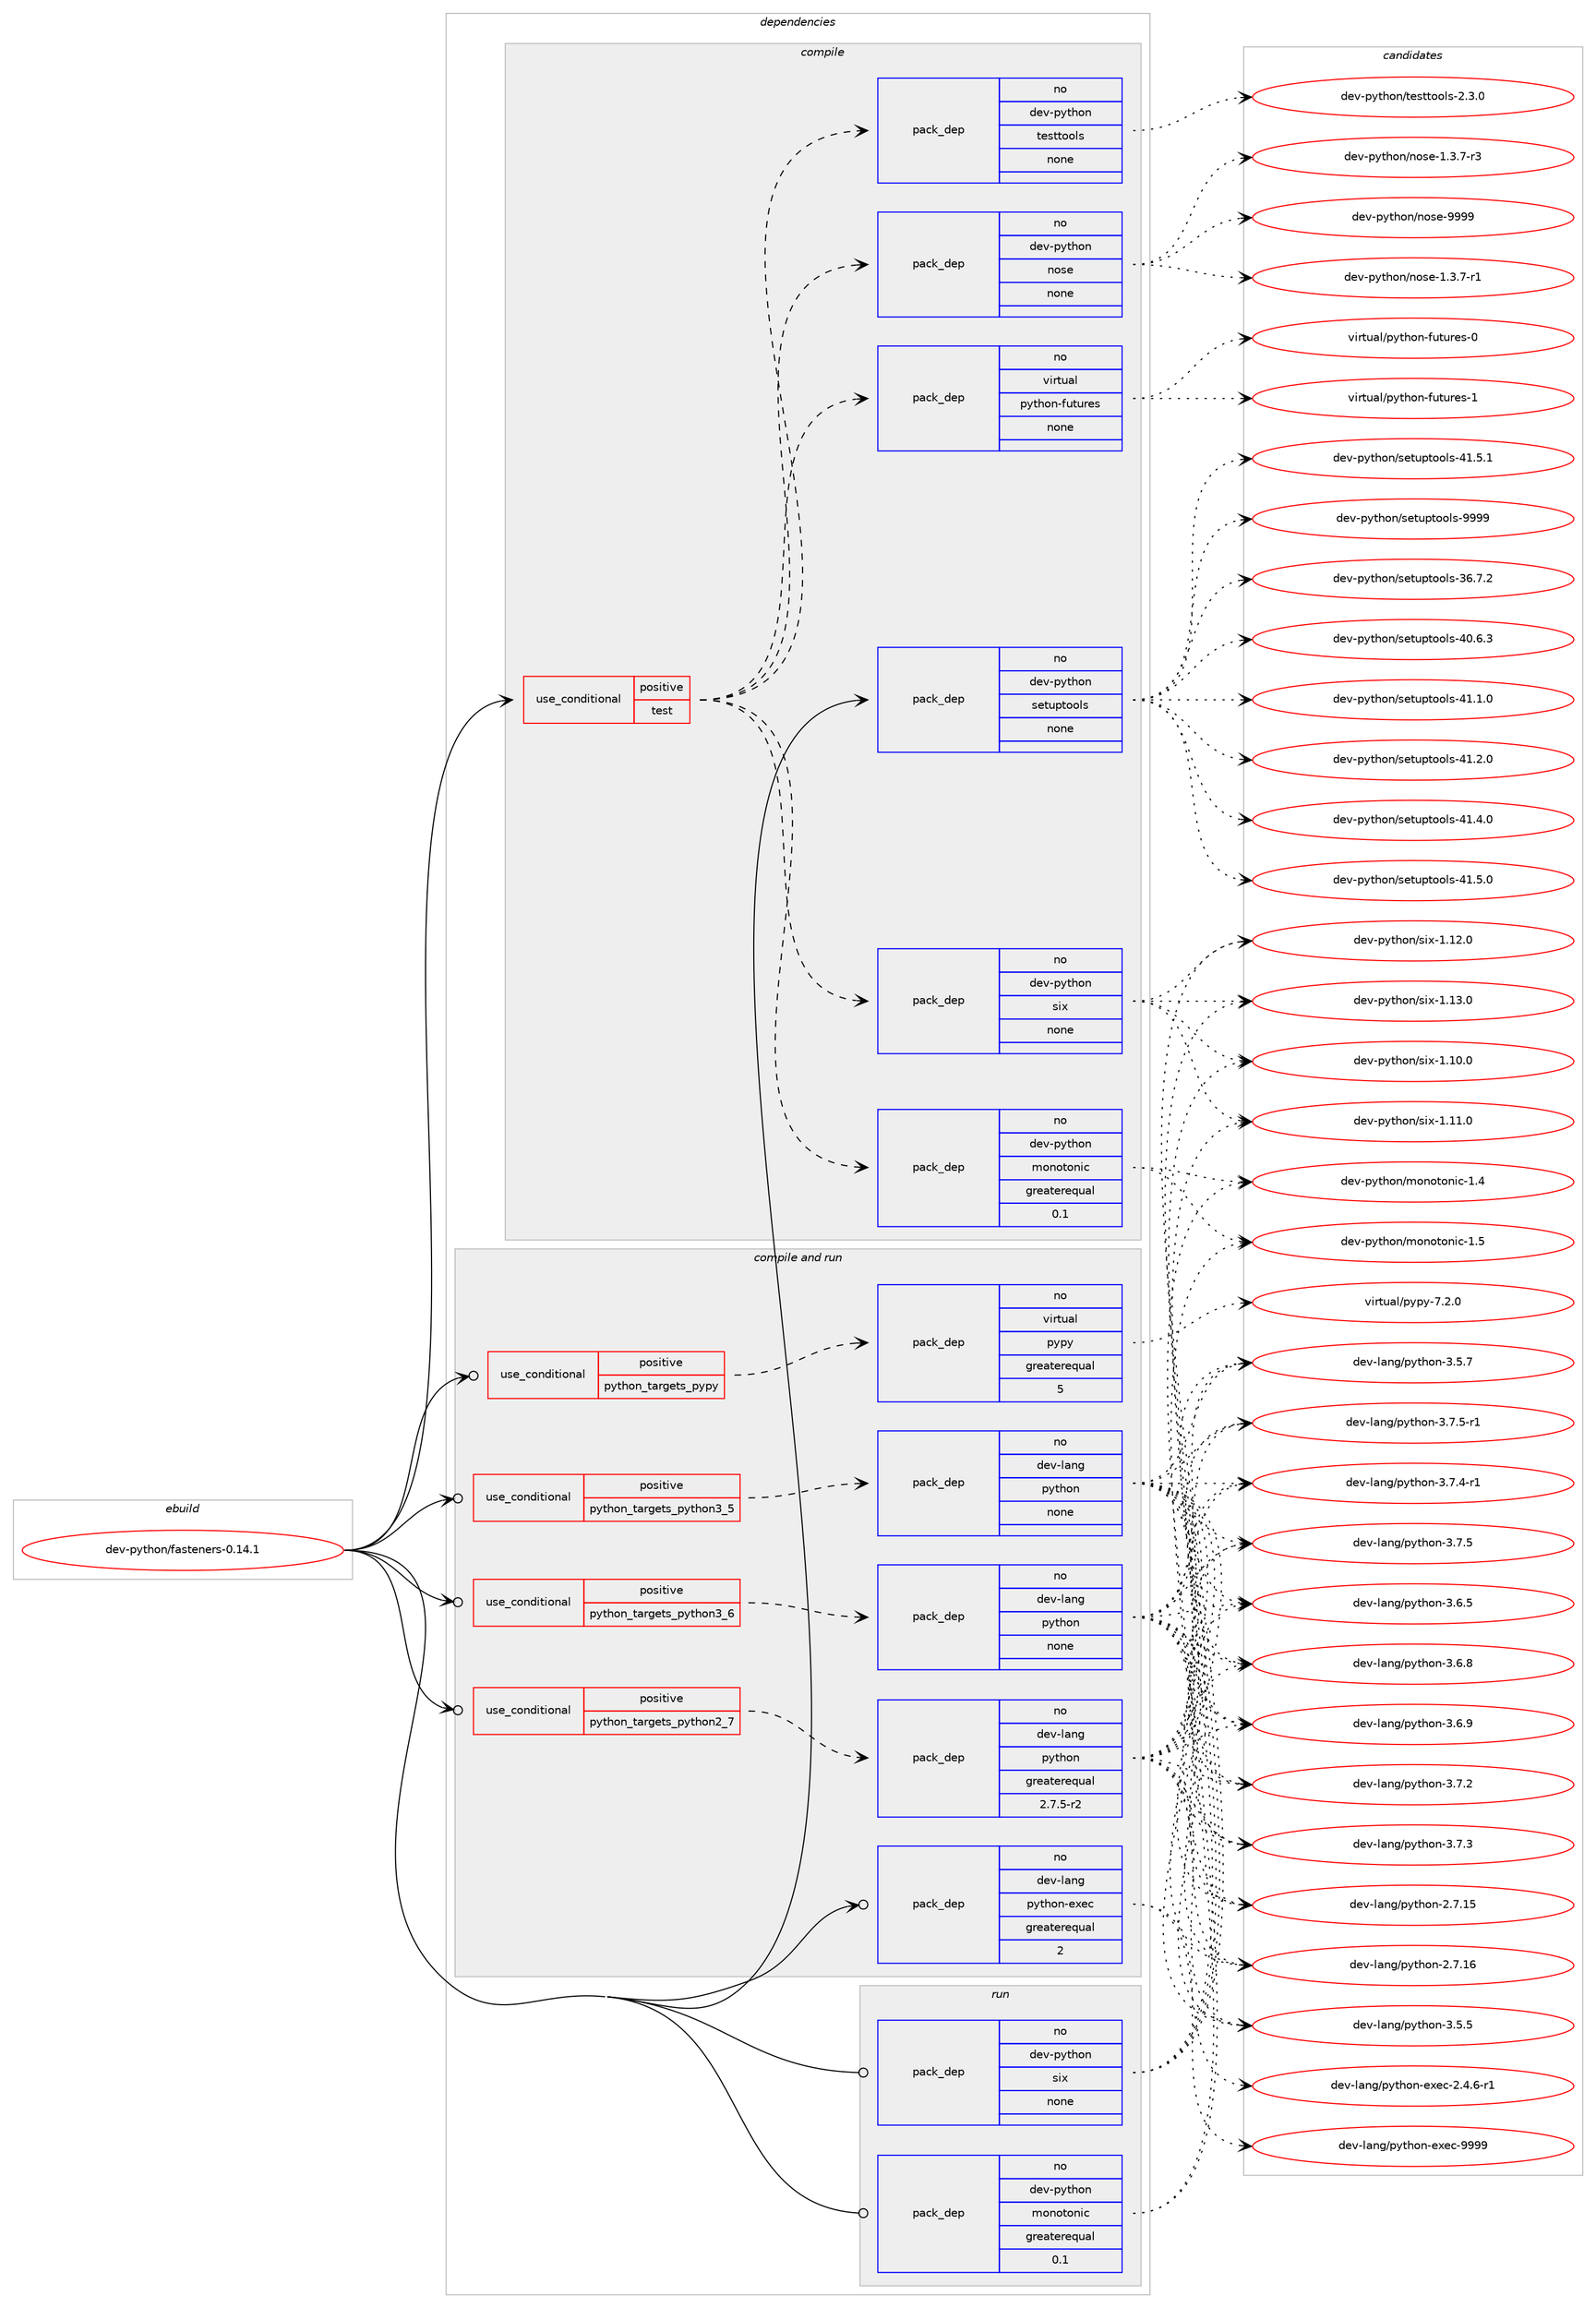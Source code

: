 digraph prolog {

# *************
# Graph options
# *************

newrank=true;
concentrate=true;
compound=true;
graph [rankdir=LR,fontname=Helvetica,fontsize=10,ranksep=1.5];#, ranksep=2.5, nodesep=0.2];
edge  [arrowhead=vee];
node  [fontname=Helvetica,fontsize=10];

# **********
# The ebuild
# **********

subgraph cluster_leftcol {
color=gray;
rank=same;
label=<<i>ebuild</i>>;
id [label="dev-python/fasteners-0.14.1", color=red, width=4, href="../dev-python/fasteners-0.14.1.svg"];
}

# ****************
# The dependencies
# ****************

subgraph cluster_midcol {
color=gray;
label=<<i>dependencies</i>>;
subgraph cluster_compile {
fillcolor="#eeeeee";
style=filled;
label=<<i>compile</i>>;
subgraph cond139163 {
dependency603921 [label=<<TABLE BORDER="0" CELLBORDER="1" CELLSPACING="0" CELLPADDING="4"><TR><TD ROWSPAN="3" CELLPADDING="10">use_conditional</TD></TR><TR><TD>positive</TD></TR><TR><TD>test</TD></TR></TABLE>>, shape=none, color=red];
subgraph pack452961 {
dependency603922 [label=<<TABLE BORDER="0" CELLBORDER="1" CELLSPACING="0" CELLPADDING="4" WIDTH="220"><TR><TD ROWSPAN="6" CELLPADDING="30">pack_dep</TD></TR><TR><TD WIDTH="110">no</TD></TR><TR><TD>dev-python</TD></TR><TR><TD>monotonic</TD></TR><TR><TD>greaterequal</TD></TR><TR><TD>0.1</TD></TR></TABLE>>, shape=none, color=blue];
}
dependency603921:e -> dependency603922:w [weight=20,style="dashed",arrowhead="vee"];
subgraph pack452962 {
dependency603923 [label=<<TABLE BORDER="0" CELLBORDER="1" CELLSPACING="0" CELLPADDING="4" WIDTH="220"><TR><TD ROWSPAN="6" CELLPADDING="30">pack_dep</TD></TR><TR><TD WIDTH="110">no</TD></TR><TR><TD>dev-python</TD></TR><TR><TD>six</TD></TR><TR><TD>none</TD></TR><TR><TD></TD></TR></TABLE>>, shape=none, color=blue];
}
dependency603921:e -> dependency603923:w [weight=20,style="dashed",arrowhead="vee"];
subgraph pack452963 {
dependency603924 [label=<<TABLE BORDER="0" CELLBORDER="1" CELLSPACING="0" CELLPADDING="4" WIDTH="220"><TR><TD ROWSPAN="6" CELLPADDING="30">pack_dep</TD></TR><TR><TD WIDTH="110">no</TD></TR><TR><TD>dev-python</TD></TR><TR><TD>nose</TD></TR><TR><TD>none</TD></TR><TR><TD></TD></TR></TABLE>>, shape=none, color=blue];
}
dependency603921:e -> dependency603924:w [weight=20,style="dashed",arrowhead="vee"];
subgraph pack452964 {
dependency603925 [label=<<TABLE BORDER="0" CELLBORDER="1" CELLSPACING="0" CELLPADDING="4" WIDTH="220"><TR><TD ROWSPAN="6" CELLPADDING="30">pack_dep</TD></TR><TR><TD WIDTH="110">no</TD></TR><TR><TD>dev-python</TD></TR><TR><TD>testtools</TD></TR><TR><TD>none</TD></TR><TR><TD></TD></TR></TABLE>>, shape=none, color=blue];
}
dependency603921:e -> dependency603925:w [weight=20,style="dashed",arrowhead="vee"];
subgraph pack452965 {
dependency603926 [label=<<TABLE BORDER="0" CELLBORDER="1" CELLSPACING="0" CELLPADDING="4" WIDTH="220"><TR><TD ROWSPAN="6" CELLPADDING="30">pack_dep</TD></TR><TR><TD WIDTH="110">no</TD></TR><TR><TD>virtual</TD></TR><TR><TD>python-futures</TD></TR><TR><TD>none</TD></TR><TR><TD></TD></TR></TABLE>>, shape=none, color=blue];
}
dependency603921:e -> dependency603926:w [weight=20,style="dashed",arrowhead="vee"];
}
id:e -> dependency603921:w [weight=20,style="solid",arrowhead="vee"];
subgraph pack452966 {
dependency603927 [label=<<TABLE BORDER="0" CELLBORDER="1" CELLSPACING="0" CELLPADDING="4" WIDTH="220"><TR><TD ROWSPAN="6" CELLPADDING="30">pack_dep</TD></TR><TR><TD WIDTH="110">no</TD></TR><TR><TD>dev-python</TD></TR><TR><TD>setuptools</TD></TR><TR><TD>none</TD></TR><TR><TD></TD></TR></TABLE>>, shape=none, color=blue];
}
id:e -> dependency603927:w [weight=20,style="solid",arrowhead="vee"];
}
subgraph cluster_compileandrun {
fillcolor="#eeeeee";
style=filled;
label=<<i>compile and run</i>>;
subgraph cond139164 {
dependency603928 [label=<<TABLE BORDER="0" CELLBORDER="1" CELLSPACING="0" CELLPADDING="4"><TR><TD ROWSPAN="3" CELLPADDING="10">use_conditional</TD></TR><TR><TD>positive</TD></TR><TR><TD>python_targets_pypy</TD></TR></TABLE>>, shape=none, color=red];
subgraph pack452967 {
dependency603929 [label=<<TABLE BORDER="0" CELLBORDER="1" CELLSPACING="0" CELLPADDING="4" WIDTH="220"><TR><TD ROWSPAN="6" CELLPADDING="30">pack_dep</TD></TR><TR><TD WIDTH="110">no</TD></TR><TR><TD>virtual</TD></TR><TR><TD>pypy</TD></TR><TR><TD>greaterequal</TD></TR><TR><TD>5</TD></TR></TABLE>>, shape=none, color=blue];
}
dependency603928:e -> dependency603929:w [weight=20,style="dashed",arrowhead="vee"];
}
id:e -> dependency603928:w [weight=20,style="solid",arrowhead="odotvee"];
subgraph cond139165 {
dependency603930 [label=<<TABLE BORDER="0" CELLBORDER="1" CELLSPACING="0" CELLPADDING="4"><TR><TD ROWSPAN="3" CELLPADDING="10">use_conditional</TD></TR><TR><TD>positive</TD></TR><TR><TD>python_targets_python2_7</TD></TR></TABLE>>, shape=none, color=red];
subgraph pack452968 {
dependency603931 [label=<<TABLE BORDER="0" CELLBORDER="1" CELLSPACING="0" CELLPADDING="4" WIDTH="220"><TR><TD ROWSPAN="6" CELLPADDING="30">pack_dep</TD></TR><TR><TD WIDTH="110">no</TD></TR><TR><TD>dev-lang</TD></TR><TR><TD>python</TD></TR><TR><TD>greaterequal</TD></TR><TR><TD>2.7.5-r2</TD></TR></TABLE>>, shape=none, color=blue];
}
dependency603930:e -> dependency603931:w [weight=20,style="dashed",arrowhead="vee"];
}
id:e -> dependency603930:w [weight=20,style="solid",arrowhead="odotvee"];
subgraph cond139166 {
dependency603932 [label=<<TABLE BORDER="0" CELLBORDER="1" CELLSPACING="0" CELLPADDING="4"><TR><TD ROWSPAN="3" CELLPADDING="10">use_conditional</TD></TR><TR><TD>positive</TD></TR><TR><TD>python_targets_python3_5</TD></TR></TABLE>>, shape=none, color=red];
subgraph pack452969 {
dependency603933 [label=<<TABLE BORDER="0" CELLBORDER="1" CELLSPACING="0" CELLPADDING="4" WIDTH="220"><TR><TD ROWSPAN="6" CELLPADDING="30">pack_dep</TD></TR><TR><TD WIDTH="110">no</TD></TR><TR><TD>dev-lang</TD></TR><TR><TD>python</TD></TR><TR><TD>none</TD></TR><TR><TD></TD></TR></TABLE>>, shape=none, color=blue];
}
dependency603932:e -> dependency603933:w [weight=20,style="dashed",arrowhead="vee"];
}
id:e -> dependency603932:w [weight=20,style="solid",arrowhead="odotvee"];
subgraph cond139167 {
dependency603934 [label=<<TABLE BORDER="0" CELLBORDER="1" CELLSPACING="0" CELLPADDING="4"><TR><TD ROWSPAN="3" CELLPADDING="10">use_conditional</TD></TR><TR><TD>positive</TD></TR><TR><TD>python_targets_python3_6</TD></TR></TABLE>>, shape=none, color=red];
subgraph pack452970 {
dependency603935 [label=<<TABLE BORDER="0" CELLBORDER="1" CELLSPACING="0" CELLPADDING="4" WIDTH="220"><TR><TD ROWSPAN="6" CELLPADDING="30">pack_dep</TD></TR><TR><TD WIDTH="110">no</TD></TR><TR><TD>dev-lang</TD></TR><TR><TD>python</TD></TR><TR><TD>none</TD></TR><TR><TD></TD></TR></TABLE>>, shape=none, color=blue];
}
dependency603934:e -> dependency603935:w [weight=20,style="dashed",arrowhead="vee"];
}
id:e -> dependency603934:w [weight=20,style="solid",arrowhead="odotvee"];
subgraph pack452971 {
dependency603936 [label=<<TABLE BORDER="0" CELLBORDER="1" CELLSPACING="0" CELLPADDING="4" WIDTH="220"><TR><TD ROWSPAN="6" CELLPADDING="30">pack_dep</TD></TR><TR><TD WIDTH="110">no</TD></TR><TR><TD>dev-lang</TD></TR><TR><TD>python-exec</TD></TR><TR><TD>greaterequal</TD></TR><TR><TD>2</TD></TR></TABLE>>, shape=none, color=blue];
}
id:e -> dependency603936:w [weight=20,style="solid",arrowhead="odotvee"];
}
subgraph cluster_run {
fillcolor="#eeeeee";
style=filled;
label=<<i>run</i>>;
subgraph pack452972 {
dependency603937 [label=<<TABLE BORDER="0" CELLBORDER="1" CELLSPACING="0" CELLPADDING="4" WIDTH="220"><TR><TD ROWSPAN="6" CELLPADDING="30">pack_dep</TD></TR><TR><TD WIDTH="110">no</TD></TR><TR><TD>dev-python</TD></TR><TR><TD>monotonic</TD></TR><TR><TD>greaterequal</TD></TR><TR><TD>0.1</TD></TR></TABLE>>, shape=none, color=blue];
}
id:e -> dependency603937:w [weight=20,style="solid",arrowhead="odot"];
subgraph pack452973 {
dependency603938 [label=<<TABLE BORDER="0" CELLBORDER="1" CELLSPACING="0" CELLPADDING="4" WIDTH="220"><TR><TD ROWSPAN="6" CELLPADDING="30">pack_dep</TD></TR><TR><TD WIDTH="110">no</TD></TR><TR><TD>dev-python</TD></TR><TR><TD>six</TD></TR><TR><TD>none</TD></TR><TR><TD></TD></TR></TABLE>>, shape=none, color=blue];
}
id:e -> dependency603938:w [weight=20,style="solid",arrowhead="odot"];
}
}

# **************
# The candidates
# **************

subgraph cluster_choices {
rank=same;
color=gray;
label=<<i>candidates</i>>;

subgraph choice452961 {
color=black;
nodesep=1;
choice10010111845112121116104111110471091111101111161111101059945494652 [label="dev-python/monotonic-1.4", color=red, width=4,href="../dev-python/monotonic-1.4.svg"];
choice10010111845112121116104111110471091111101111161111101059945494653 [label="dev-python/monotonic-1.5", color=red, width=4,href="../dev-python/monotonic-1.5.svg"];
dependency603922:e -> choice10010111845112121116104111110471091111101111161111101059945494652:w [style=dotted,weight="100"];
dependency603922:e -> choice10010111845112121116104111110471091111101111161111101059945494653:w [style=dotted,weight="100"];
}
subgraph choice452962 {
color=black;
nodesep=1;
choice100101118451121211161041111104711510512045494649484648 [label="dev-python/six-1.10.0", color=red, width=4,href="../dev-python/six-1.10.0.svg"];
choice100101118451121211161041111104711510512045494649494648 [label="dev-python/six-1.11.0", color=red, width=4,href="../dev-python/six-1.11.0.svg"];
choice100101118451121211161041111104711510512045494649504648 [label="dev-python/six-1.12.0", color=red, width=4,href="../dev-python/six-1.12.0.svg"];
choice100101118451121211161041111104711510512045494649514648 [label="dev-python/six-1.13.0", color=red, width=4,href="../dev-python/six-1.13.0.svg"];
dependency603923:e -> choice100101118451121211161041111104711510512045494649484648:w [style=dotted,weight="100"];
dependency603923:e -> choice100101118451121211161041111104711510512045494649494648:w [style=dotted,weight="100"];
dependency603923:e -> choice100101118451121211161041111104711510512045494649504648:w [style=dotted,weight="100"];
dependency603923:e -> choice100101118451121211161041111104711510512045494649514648:w [style=dotted,weight="100"];
}
subgraph choice452963 {
color=black;
nodesep=1;
choice10010111845112121116104111110471101111151014549465146554511449 [label="dev-python/nose-1.3.7-r1", color=red, width=4,href="../dev-python/nose-1.3.7-r1.svg"];
choice10010111845112121116104111110471101111151014549465146554511451 [label="dev-python/nose-1.3.7-r3", color=red, width=4,href="../dev-python/nose-1.3.7-r3.svg"];
choice10010111845112121116104111110471101111151014557575757 [label="dev-python/nose-9999", color=red, width=4,href="../dev-python/nose-9999.svg"];
dependency603924:e -> choice10010111845112121116104111110471101111151014549465146554511449:w [style=dotted,weight="100"];
dependency603924:e -> choice10010111845112121116104111110471101111151014549465146554511451:w [style=dotted,weight="100"];
dependency603924:e -> choice10010111845112121116104111110471101111151014557575757:w [style=dotted,weight="100"];
}
subgraph choice452964 {
color=black;
nodesep=1;
choice1001011184511212111610411111047116101115116116111111108115455046514648 [label="dev-python/testtools-2.3.0", color=red, width=4,href="../dev-python/testtools-2.3.0.svg"];
dependency603925:e -> choice1001011184511212111610411111047116101115116116111111108115455046514648:w [style=dotted,weight="100"];
}
subgraph choice452965 {
color=black;
nodesep=1;
choice1181051141161179710847112121116104111110451021171161171141011154548 [label="virtual/python-futures-0", color=red, width=4,href="../virtual/python-futures-0.svg"];
choice1181051141161179710847112121116104111110451021171161171141011154549 [label="virtual/python-futures-1", color=red, width=4,href="../virtual/python-futures-1.svg"];
dependency603926:e -> choice1181051141161179710847112121116104111110451021171161171141011154548:w [style=dotted,weight="100"];
dependency603926:e -> choice1181051141161179710847112121116104111110451021171161171141011154549:w [style=dotted,weight="100"];
}
subgraph choice452966 {
color=black;
nodesep=1;
choice100101118451121211161041111104711510111611711211611111110811545515446554650 [label="dev-python/setuptools-36.7.2", color=red, width=4,href="../dev-python/setuptools-36.7.2.svg"];
choice100101118451121211161041111104711510111611711211611111110811545524846544651 [label="dev-python/setuptools-40.6.3", color=red, width=4,href="../dev-python/setuptools-40.6.3.svg"];
choice100101118451121211161041111104711510111611711211611111110811545524946494648 [label="dev-python/setuptools-41.1.0", color=red, width=4,href="../dev-python/setuptools-41.1.0.svg"];
choice100101118451121211161041111104711510111611711211611111110811545524946504648 [label="dev-python/setuptools-41.2.0", color=red, width=4,href="../dev-python/setuptools-41.2.0.svg"];
choice100101118451121211161041111104711510111611711211611111110811545524946524648 [label="dev-python/setuptools-41.4.0", color=red, width=4,href="../dev-python/setuptools-41.4.0.svg"];
choice100101118451121211161041111104711510111611711211611111110811545524946534648 [label="dev-python/setuptools-41.5.0", color=red, width=4,href="../dev-python/setuptools-41.5.0.svg"];
choice100101118451121211161041111104711510111611711211611111110811545524946534649 [label="dev-python/setuptools-41.5.1", color=red, width=4,href="../dev-python/setuptools-41.5.1.svg"];
choice10010111845112121116104111110471151011161171121161111111081154557575757 [label="dev-python/setuptools-9999", color=red, width=4,href="../dev-python/setuptools-9999.svg"];
dependency603927:e -> choice100101118451121211161041111104711510111611711211611111110811545515446554650:w [style=dotted,weight="100"];
dependency603927:e -> choice100101118451121211161041111104711510111611711211611111110811545524846544651:w [style=dotted,weight="100"];
dependency603927:e -> choice100101118451121211161041111104711510111611711211611111110811545524946494648:w [style=dotted,weight="100"];
dependency603927:e -> choice100101118451121211161041111104711510111611711211611111110811545524946504648:w [style=dotted,weight="100"];
dependency603927:e -> choice100101118451121211161041111104711510111611711211611111110811545524946524648:w [style=dotted,weight="100"];
dependency603927:e -> choice100101118451121211161041111104711510111611711211611111110811545524946534648:w [style=dotted,weight="100"];
dependency603927:e -> choice100101118451121211161041111104711510111611711211611111110811545524946534649:w [style=dotted,weight="100"];
dependency603927:e -> choice10010111845112121116104111110471151011161171121161111111081154557575757:w [style=dotted,weight="100"];
}
subgraph choice452967 {
color=black;
nodesep=1;
choice1181051141161179710847112121112121455546504648 [label="virtual/pypy-7.2.0", color=red, width=4,href="../virtual/pypy-7.2.0.svg"];
dependency603929:e -> choice1181051141161179710847112121112121455546504648:w [style=dotted,weight="100"];
}
subgraph choice452968 {
color=black;
nodesep=1;
choice10010111845108971101034711212111610411111045504655464953 [label="dev-lang/python-2.7.15", color=red, width=4,href="../dev-lang/python-2.7.15.svg"];
choice10010111845108971101034711212111610411111045504655464954 [label="dev-lang/python-2.7.16", color=red, width=4,href="../dev-lang/python-2.7.16.svg"];
choice100101118451089711010347112121116104111110455146534653 [label="dev-lang/python-3.5.5", color=red, width=4,href="../dev-lang/python-3.5.5.svg"];
choice100101118451089711010347112121116104111110455146534655 [label="dev-lang/python-3.5.7", color=red, width=4,href="../dev-lang/python-3.5.7.svg"];
choice100101118451089711010347112121116104111110455146544653 [label="dev-lang/python-3.6.5", color=red, width=4,href="../dev-lang/python-3.6.5.svg"];
choice100101118451089711010347112121116104111110455146544656 [label="dev-lang/python-3.6.8", color=red, width=4,href="../dev-lang/python-3.6.8.svg"];
choice100101118451089711010347112121116104111110455146544657 [label="dev-lang/python-3.6.9", color=red, width=4,href="../dev-lang/python-3.6.9.svg"];
choice100101118451089711010347112121116104111110455146554650 [label="dev-lang/python-3.7.2", color=red, width=4,href="../dev-lang/python-3.7.2.svg"];
choice100101118451089711010347112121116104111110455146554651 [label="dev-lang/python-3.7.3", color=red, width=4,href="../dev-lang/python-3.7.3.svg"];
choice1001011184510897110103471121211161041111104551465546524511449 [label="dev-lang/python-3.7.4-r1", color=red, width=4,href="../dev-lang/python-3.7.4-r1.svg"];
choice100101118451089711010347112121116104111110455146554653 [label="dev-lang/python-3.7.5", color=red, width=4,href="../dev-lang/python-3.7.5.svg"];
choice1001011184510897110103471121211161041111104551465546534511449 [label="dev-lang/python-3.7.5-r1", color=red, width=4,href="../dev-lang/python-3.7.5-r1.svg"];
dependency603931:e -> choice10010111845108971101034711212111610411111045504655464953:w [style=dotted,weight="100"];
dependency603931:e -> choice10010111845108971101034711212111610411111045504655464954:w [style=dotted,weight="100"];
dependency603931:e -> choice100101118451089711010347112121116104111110455146534653:w [style=dotted,weight="100"];
dependency603931:e -> choice100101118451089711010347112121116104111110455146534655:w [style=dotted,weight="100"];
dependency603931:e -> choice100101118451089711010347112121116104111110455146544653:w [style=dotted,weight="100"];
dependency603931:e -> choice100101118451089711010347112121116104111110455146544656:w [style=dotted,weight="100"];
dependency603931:e -> choice100101118451089711010347112121116104111110455146544657:w [style=dotted,weight="100"];
dependency603931:e -> choice100101118451089711010347112121116104111110455146554650:w [style=dotted,weight="100"];
dependency603931:e -> choice100101118451089711010347112121116104111110455146554651:w [style=dotted,weight="100"];
dependency603931:e -> choice1001011184510897110103471121211161041111104551465546524511449:w [style=dotted,weight="100"];
dependency603931:e -> choice100101118451089711010347112121116104111110455146554653:w [style=dotted,weight="100"];
dependency603931:e -> choice1001011184510897110103471121211161041111104551465546534511449:w [style=dotted,weight="100"];
}
subgraph choice452969 {
color=black;
nodesep=1;
choice10010111845108971101034711212111610411111045504655464953 [label="dev-lang/python-2.7.15", color=red, width=4,href="../dev-lang/python-2.7.15.svg"];
choice10010111845108971101034711212111610411111045504655464954 [label="dev-lang/python-2.7.16", color=red, width=4,href="../dev-lang/python-2.7.16.svg"];
choice100101118451089711010347112121116104111110455146534653 [label="dev-lang/python-3.5.5", color=red, width=4,href="../dev-lang/python-3.5.5.svg"];
choice100101118451089711010347112121116104111110455146534655 [label="dev-lang/python-3.5.7", color=red, width=4,href="../dev-lang/python-3.5.7.svg"];
choice100101118451089711010347112121116104111110455146544653 [label="dev-lang/python-3.6.5", color=red, width=4,href="../dev-lang/python-3.6.5.svg"];
choice100101118451089711010347112121116104111110455146544656 [label="dev-lang/python-3.6.8", color=red, width=4,href="../dev-lang/python-3.6.8.svg"];
choice100101118451089711010347112121116104111110455146544657 [label="dev-lang/python-3.6.9", color=red, width=4,href="../dev-lang/python-3.6.9.svg"];
choice100101118451089711010347112121116104111110455146554650 [label="dev-lang/python-3.7.2", color=red, width=4,href="../dev-lang/python-3.7.2.svg"];
choice100101118451089711010347112121116104111110455146554651 [label="dev-lang/python-3.7.3", color=red, width=4,href="../dev-lang/python-3.7.3.svg"];
choice1001011184510897110103471121211161041111104551465546524511449 [label="dev-lang/python-3.7.4-r1", color=red, width=4,href="../dev-lang/python-3.7.4-r1.svg"];
choice100101118451089711010347112121116104111110455146554653 [label="dev-lang/python-3.7.5", color=red, width=4,href="../dev-lang/python-3.7.5.svg"];
choice1001011184510897110103471121211161041111104551465546534511449 [label="dev-lang/python-3.7.5-r1", color=red, width=4,href="../dev-lang/python-3.7.5-r1.svg"];
dependency603933:e -> choice10010111845108971101034711212111610411111045504655464953:w [style=dotted,weight="100"];
dependency603933:e -> choice10010111845108971101034711212111610411111045504655464954:w [style=dotted,weight="100"];
dependency603933:e -> choice100101118451089711010347112121116104111110455146534653:w [style=dotted,weight="100"];
dependency603933:e -> choice100101118451089711010347112121116104111110455146534655:w [style=dotted,weight="100"];
dependency603933:e -> choice100101118451089711010347112121116104111110455146544653:w [style=dotted,weight="100"];
dependency603933:e -> choice100101118451089711010347112121116104111110455146544656:w [style=dotted,weight="100"];
dependency603933:e -> choice100101118451089711010347112121116104111110455146544657:w [style=dotted,weight="100"];
dependency603933:e -> choice100101118451089711010347112121116104111110455146554650:w [style=dotted,weight="100"];
dependency603933:e -> choice100101118451089711010347112121116104111110455146554651:w [style=dotted,weight="100"];
dependency603933:e -> choice1001011184510897110103471121211161041111104551465546524511449:w [style=dotted,weight="100"];
dependency603933:e -> choice100101118451089711010347112121116104111110455146554653:w [style=dotted,weight="100"];
dependency603933:e -> choice1001011184510897110103471121211161041111104551465546534511449:w [style=dotted,weight="100"];
}
subgraph choice452970 {
color=black;
nodesep=1;
choice10010111845108971101034711212111610411111045504655464953 [label="dev-lang/python-2.7.15", color=red, width=4,href="../dev-lang/python-2.7.15.svg"];
choice10010111845108971101034711212111610411111045504655464954 [label="dev-lang/python-2.7.16", color=red, width=4,href="../dev-lang/python-2.7.16.svg"];
choice100101118451089711010347112121116104111110455146534653 [label="dev-lang/python-3.5.5", color=red, width=4,href="../dev-lang/python-3.5.5.svg"];
choice100101118451089711010347112121116104111110455146534655 [label="dev-lang/python-3.5.7", color=red, width=4,href="../dev-lang/python-3.5.7.svg"];
choice100101118451089711010347112121116104111110455146544653 [label="dev-lang/python-3.6.5", color=red, width=4,href="../dev-lang/python-3.6.5.svg"];
choice100101118451089711010347112121116104111110455146544656 [label="dev-lang/python-3.6.8", color=red, width=4,href="../dev-lang/python-3.6.8.svg"];
choice100101118451089711010347112121116104111110455146544657 [label="dev-lang/python-3.6.9", color=red, width=4,href="../dev-lang/python-3.6.9.svg"];
choice100101118451089711010347112121116104111110455146554650 [label="dev-lang/python-3.7.2", color=red, width=4,href="../dev-lang/python-3.7.2.svg"];
choice100101118451089711010347112121116104111110455146554651 [label="dev-lang/python-3.7.3", color=red, width=4,href="../dev-lang/python-3.7.3.svg"];
choice1001011184510897110103471121211161041111104551465546524511449 [label="dev-lang/python-3.7.4-r1", color=red, width=4,href="../dev-lang/python-3.7.4-r1.svg"];
choice100101118451089711010347112121116104111110455146554653 [label="dev-lang/python-3.7.5", color=red, width=4,href="../dev-lang/python-3.7.5.svg"];
choice1001011184510897110103471121211161041111104551465546534511449 [label="dev-lang/python-3.7.5-r1", color=red, width=4,href="../dev-lang/python-3.7.5-r1.svg"];
dependency603935:e -> choice10010111845108971101034711212111610411111045504655464953:w [style=dotted,weight="100"];
dependency603935:e -> choice10010111845108971101034711212111610411111045504655464954:w [style=dotted,weight="100"];
dependency603935:e -> choice100101118451089711010347112121116104111110455146534653:w [style=dotted,weight="100"];
dependency603935:e -> choice100101118451089711010347112121116104111110455146534655:w [style=dotted,weight="100"];
dependency603935:e -> choice100101118451089711010347112121116104111110455146544653:w [style=dotted,weight="100"];
dependency603935:e -> choice100101118451089711010347112121116104111110455146544656:w [style=dotted,weight="100"];
dependency603935:e -> choice100101118451089711010347112121116104111110455146544657:w [style=dotted,weight="100"];
dependency603935:e -> choice100101118451089711010347112121116104111110455146554650:w [style=dotted,weight="100"];
dependency603935:e -> choice100101118451089711010347112121116104111110455146554651:w [style=dotted,weight="100"];
dependency603935:e -> choice1001011184510897110103471121211161041111104551465546524511449:w [style=dotted,weight="100"];
dependency603935:e -> choice100101118451089711010347112121116104111110455146554653:w [style=dotted,weight="100"];
dependency603935:e -> choice1001011184510897110103471121211161041111104551465546534511449:w [style=dotted,weight="100"];
}
subgraph choice452971 {
color=black;
nodesep=1;
choice10010111845108971101034711212111610411111045101120101994550465246544511449 [label="dev-lang/python-exec-2.4.6-r1", color=red, width=4,href="../dev-lang/python-exec-2.4.6-r1.svg"];
choice10010111845108971101034711212111610411111045101120101994557575757 [label="dev-lang/python-exec-9999", color=red, width=4,href="../dev-lang/python-exec-9999.svg"];
dependency603936:e -> choice10010111845108971101034711212111610411111045101120101994550465246544511449:w [style=dotted,weight="100"];
dependency603936:e -> choice10010111845108971101034711212111610411111045101120101994557575757:w [style=dotted,weight="100"];
}
subgraph choice452972 {
color=black;
nodesep=1;
choice10010111845112121116104111110471091111101111161111101059945494652 [label="dev-python/monotonic-1.4", color=red, width=4,href="../dev-python/monotonic-1.4.svg"];
choice10010111845112121116104111110471091111101111161111101059945494653 [label="dev-python/monotonic-1.5", color=red, width=4,href="../dev-python/monotonic-1.5.svg"];
dependency603937:e -> choice10010111845112121116104111110471091111101111161111101059945494652:w [style=dotted,weight="100"];
dependency603937:e -> choice10010111845112121116104111110471091111101111161111101059945494653:w [style=dotted,weight="100"];
}
subgraph choice452973 {
color=black;
nodesep=1;
choice100101118451121211161041111104711510512045494649484648 [label="dev-python/six-1.10.0", color=red, width=4,href="../dev-python/six-1.10.0.svg"];
choice100101118451121211161041111104711510512045494649494648 [label="dev-python/six-1.11.0", color=red, width=4,href="../dev-python/six-1.11.0.svg"];
choice100101118451121211161041111104711510512045494649504648 [label="dev-python/six-1.12.0", color=red, width=4,href="../dev-python/six-1.12.0.svg"];
choice100101118451121211161041111104711510512045494649514648 [label="dev-python/six-1.13.0", color=red, width=4,href="../dev-python/six-1.13.0.svg"];
dependency603938:e -> choice100101118451121211161041111104711510512045494649484648:w [style=dotted,weight="100"];
dependency603938:e -> choice100101118451121211161041111104711510512045494649494648:w [style=dotted,weight="100"];
dependency603938:e -> choice100101118451121211161041111104711510512045494649504648:w [style=dotted,weight="100"];
dependency603938:e -> choice100101118451121211161041111104711510512045494649514648:w [style=dotted,weight="100"];
}
}

}
